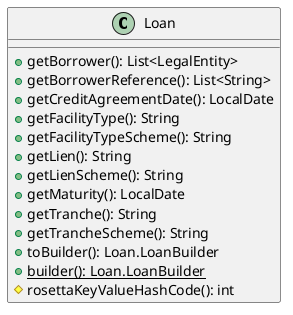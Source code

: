 @startuml

    class Loan [[Loan.html]] {
        +getBorrower(): List<LegalEntity>
        +getBorrowerReference(): List<String>
        +getCreditAgreementDate(): LocalDate
        +getFacilityType(): String
        +getFacilityTypeScheme(): String
        +getLien(): String
        +getLienScheme(): String
        +getMaturity(): LocalDate
        +getTranche(): String
        +getTrancheScheme(): String
        +toBuilder(): Loan.LoanBuilder
        {static} +builder(): Loan.LoanBuilder
        #rosettaKeyValueHashCode(): int
    }

@enduml
